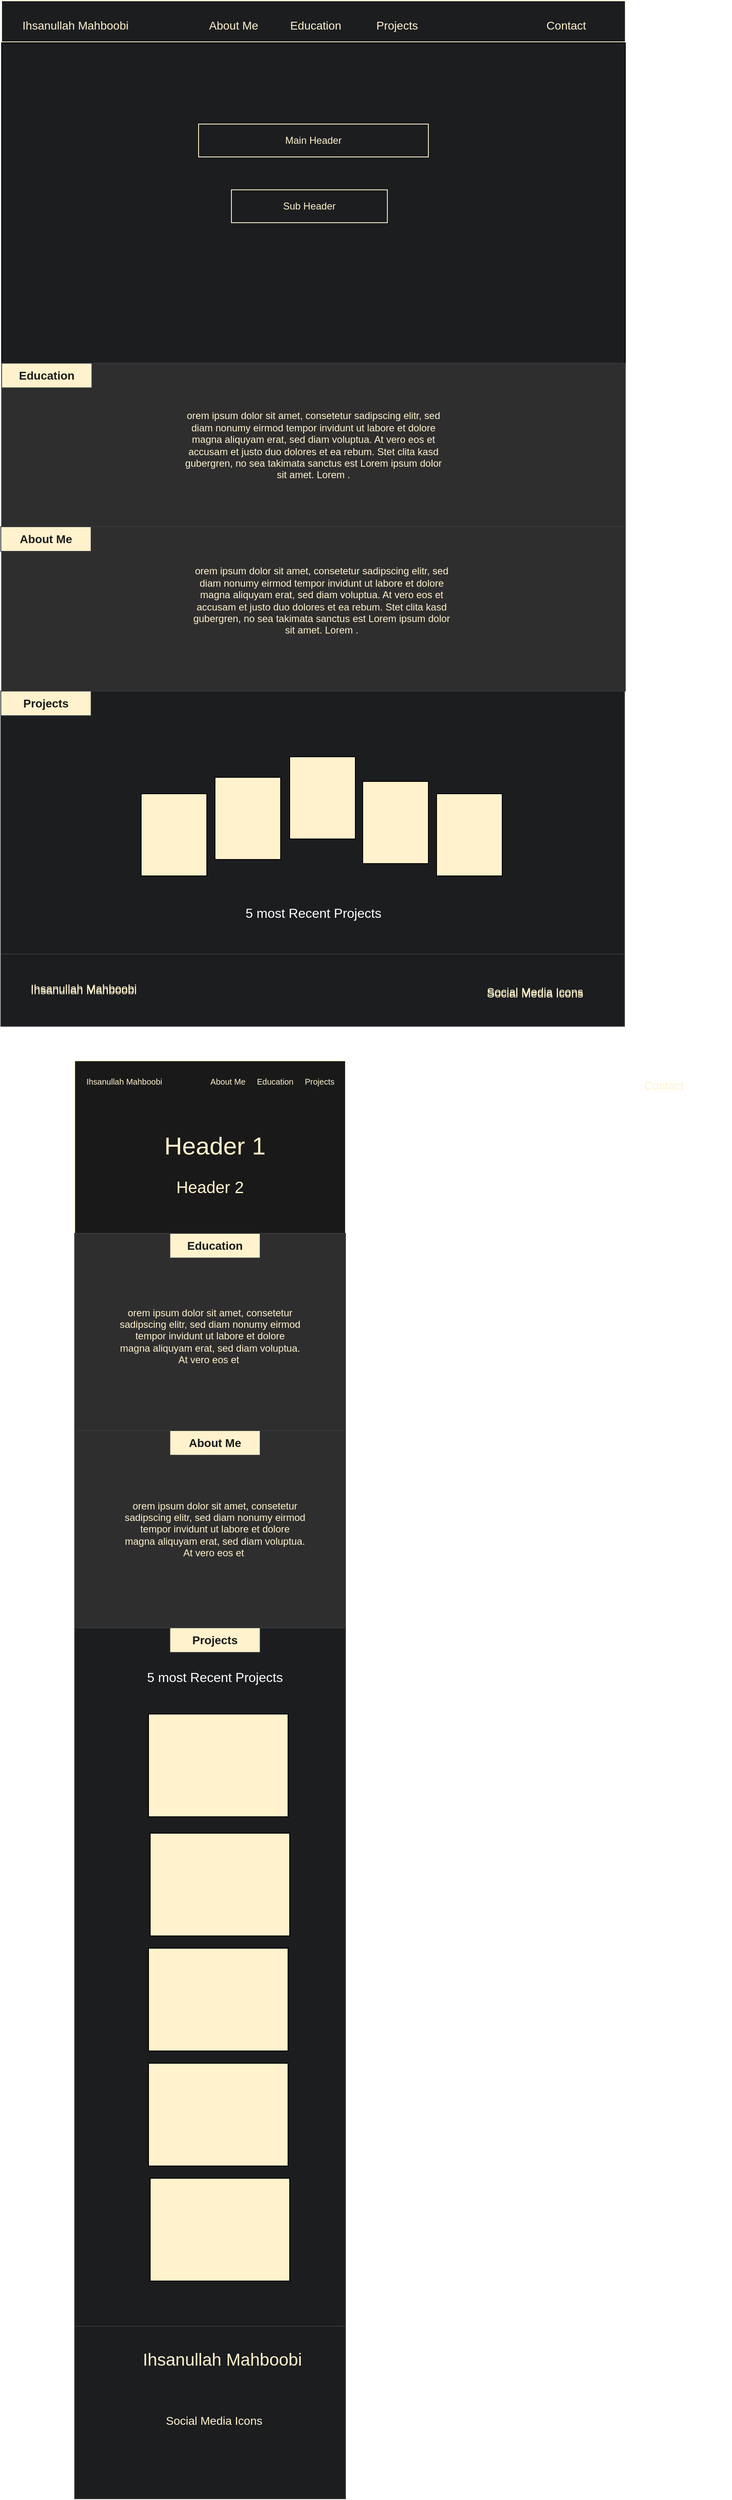 <mxfile version="13.2.3" type="device"><diagram id="80VIFR9QJE83BObLGZN9" name="Page-1"><mxGraphModel dx="942" dy="1661" grid="1" gridSize="10" guides="1" tooltips="1" connect="1" arrows="1" fold="1" page="1" pageScale="1" pageWidth="850" pageHeight="1100" math="0" shadow="0"><root><mxCell id="0"/><mxCell id="1" parent="0"/><mxCell id="jcJdFj84IfHXWKOpxY3B-1" value="" style="rounded=0;whiteSpace=wrap;html=1;fillColor=#1B1D1F;strokeColor=#FFF2CC;fontColor=#333333;" vertex="1" parent="1"><mxGeometry x="31" y="-1100" width="760" height="50" as="geometry"/></mxCell><mxCell id="jcJdFj84IfHXWKOpxY3B-2" value="Ihsanullah Mahboobi" style="rounded=0;whiteSpace=wrap;html=1;fontColor=#FFF2CC;strokeColor=none;fillColor=none;fontSize=14;" vertex="1" parent="1"><mxGeometry x="41" y="-1090" width="160" height="40" as="geometry"/></mxCell><mxCell id="jcJdFj84IfHXWKOpxY3B-3" value="About Me&amp;nbsp; &amp;nbsp; &amp;nbsp; &amp;nbsp; &amp;nbsp; Education&amp;nbsp; &amp;nbsp; &amp;nbsp; &amp;nbsp; &amp;nbsp; &amp;nbsp;Projects" style="rounded=0;whiteSpace=wrap;html=1;fillColor=none;fontColor=#FFF2CC;strokeColor=none;fontSize=14;" vertex="1" parent="1"><mxGeometry x="271" y="-1090" width="280" height="40" as="geometry"/></mxCell><mxCell id="jcJdFj84IfHXWKOpxY3B-4" value="Contact&amp;nbsp;" style="rounded=0;whiteSpace=wrap;html=1;strokeColor=none;fillColor=none;fontColor=#FFF2CC;fontSize=14;" vertex="1" parent="1"><mxGeometry x="641" y="-1090" width="160" height="40" as="geometry"/></mxCell><mxCell id="jcJdFj84IfHXWKOpxY3B-5" value="" style="rounded=0;whiteSpace=wrap;html=1;fillColor=#1B1D1F;labelBackgroundColor=none;" vertex="1" parent="1"><mxGeometry x="31" y="-1049" width="760" height="390" as="geometry"/></mxCell><mxCell id="jcJdFj84IfHXWKOpxY3B-7" value="Main Header" style="rounded=0;whiteSpace=wrap;html=1;fillColor=none;fontColor=#FFF2CC;strokeColor=#FFF2CC;" vertex="1" parent="1"><mxGeometry x="271" y="-950" width="280" height="40" as="geometry"/></mxCell><mxCell id="jcJdFj84IfHXWKOpxY3B-8" value="Sub Header" style="rounded=0;whiteSpace=wrap;html=1;fillColor=none;fontColor=#FFF2CC;strokeColor=#FFF2CC;" vertex="1" parent="1"><mxGeometry x="311" y="-870" width="190" height="40" as="geometry"/></mxCell><mxCell id="jcJdFj84IfHXWKOpxY3B-9" value="" style="rounded=0;whiteSpace=wrap;html=1;strokeColor=#36393d;fillColor=#2E2E2E;" vertex="1" parent="1"><mxGeometry x="31" y="-460" width="760" height="200" as="geometry"/></mxCell><mxCell id="jcJdFj84IfHXWKOpxY3B-10" value="&lt;b style=&quot;font-size: 14px&quot;&gt;&lt;font color=&quot;#1b1d1f&quot; style=&quot;font-size: 14px&quot;&gt;About Me&lt;/font&gt;&lt;/b&gt;" style="rounded=0;whiteSpace=wrap;html=1;strokeColor=#36393d;fillColor=#FFF2CC;fontSize=14;" vertex="1" parent="1"><mxGeometry x="30" y="-460" width="110" height="30" as="geometry"/></mxCell><mxCell id="jcJdFj84IfHXWKOpxY3B-11" value="orem ipsum dolor sit amet, consetetur sadipscing elitr, sed diam nonumy eirmod tempor invidunt ut labore et dolore magna aliquyam erat, sed diam voluptua. At vero eos et accusam et justo duo dolores et ea rebum. Stet clita kasd gubergren, no sea takimata sanctus est Lorem ipsum dolor sit amet. Lorem ." style="text;html=1;strokeColor=none;fillColor=none;align=center;verticalAlign=middle;whiteSpace=wrap;rounded=0;fontColor=#FFF2CC;" vertex="1" parent="1"><mxGeometry x="261" y="-460" width="320" height="180" as="geometry"/></mxCell><mxCell id="jcJdFj84IfHXWKOpxY3B-13" value="" style="rounded=0;whiteSpace=wrap;html=1;strokeColor=#36393d;fillColor=#2E2E2E;" vertex="1" parent="1"><mxGeometry x="31" y="-659" width="760" height="199" as="geometry"/></mxCell><mxCell id="jcJdFj84IfHXWKOpxY3B-14" value="&lt;b style=&quot;font-size: 14px;&quot;&gt;&lt;font style=&quot;font-size: 14px;&quot;&gt;Education&lt;/font&gt;&lt;/b&gt;" style="rounded=0;whiteSpace=wrap;html=1;strokeColor=#36393d;fillColor=#FFF2CC;fontSize=14;fontColor=#191919;" vertex="1" parent="1"><mxGeometry x="31" y="-659" width="110" height="30" as="geometry"/></mxCell><mxCell id="jcJdFj84IfHXWKOpxY3B-15" value="orem ipsum dolor sit amet, consetetur sadipscing elitr, sed diam nonumy eirmod tempor invidunt ut labore et dolore magna aliquyam erat, sed diam voluptua. At vero eos et accusam et justo duo dolores et ea rebum. Stet clita kasd gubergren, no sea takimata sanctus est Lorem ipsum dolor sit amet. Lorem ." style="text;html=1;strokeColor=none;fillColor=none;align=center;verticalAlign=middle;whiteSpace=wrap;rounded=0;fontColor=#FFF2CC;" vertex="1" parent="1"><mxGeometry x="251" y="-649.5" width="320" height="180" as="geometry"/></mxCell><mxCell id="jcJdFj84IfHXWKOpxY3B-29" value="" style="rounded=0;whiteSpace=wrap;html=1;strokeColor=#36393d;fillColor=#1B1D1F;fontColor=#1B1D1F;" vertex="1" parent="1"><mxGeometry x="30" y="60" width="760" height="88" as="geometry"/></mxCell><mxCell id="jcJdFj84IfHXWKOpxY3B-33" value="5 most recent Projects" style="text;html=1;strokeColor=none;fillColor=none;align=center;verticalAlign=middle;whiteSpace=wrap;rounded=0;fontColor=#FFF2CC;fontSize=18;fontStyle=0" vertex="1" parent="1"><mxGeometry x="551" y="-159" width="250" height="50" as="geometry"/></mxCell><mxCell id="jcJdFj84IfHXWKOpxY3B-39" value="Social Media Icons" style="rounded=0;whiteSpace=wrap;html=1;strokeColor=none;fillColor=none;fontSize=14;fontColor=#FFF2CC;" vertex="1" parent="1"><mxGeometry x="561" y="68" width="240" height="80" as="geometry"/></mxCell><mxCell id="jcJdFj84IfHXWKOpxY3B-40" value="Ihsanullah Mahboobi" style="rounded=0;whiteSpace=wrap;html=1;strokeColor=none;fillColor=none;fontSize=14;fontColor=#FFF2CC;" vertex="1" parent="1"><mxGeometry x="31" y="64" width="200" height="80" as="geometry"/></mxCell><mxCell id="jcJdFj84IfHXWKOpxY3B-48" value="" style="rounded=0;whiteSpace=wrap;html=1;strokeColor=#36393d;fillColor=#1B1D1F;" vertex="1" parent="1"><mxGeometry x="30" y="-260" width="760" height="320" as="geometry"/></mxCell><mxCell id="jcJdFj84IfHXWKOpxY3B-49" value="" style="rounded=0;whiteSpace=wrap;html=1;strokeColor=#000000;fillColor=#FFF2CC;fontColor=#FFF2CC;" vertex="1" parent="1"><mxGeometry x="201" y="-135" width="80" height="100" as="geometry"/></mxCell><mxCell id="jcJdFj84IfHXWKOpxY3B-58" value="" style="rounded=0;whiteSpace=wrap;html=1;strokeColor=#000000;fillColor=#FFF2CC;fontColor=#FFF2CC;" vertex="1" parent="1"><mxGeometry x="291" y="-155" width="80" height="100" as="geometry"/></mxCell><mxCell id="jcJdFj84IfHXWKOpxY3B-59" value="" style="rounded=0;whiteSpace=wrap;html=1;strokeColor=#000000;fillColor=#FFF2CC;fontColor=#FFF2CC;" vertex="1" parent="1"><mxGeometry x="382" y="-180" width="80" height="100" as="geometry"/></mxCell><mxCell id="jcJdFj84IfHXWKOpxY3B-60" value="" style="rounded=0;whiteSpace=wrap;html=1;strokeColor=#000000;fillColor=#FFF2CC;fontColor=#FFF2CC;" vertex="1" parent="1"><mxGeometry x="471" y="-150" width="80" height="100" as="geometry"/></mxCell><mxCell id="jcJdFj84IfHXWKOpxY3B-61" value="" style="rounded=0;whiteSpace=wrap;html=1;strokeColor=#000000;fillColor=#FFF2CC;fontColor=#FFF2CC;" vertex="1" parent="1"><mxGeometry x="561" y="-135" width="80" height="100" as="geometry"/></mxCell><mxCell id="jcJdFj84IfHXWKOpxY3B-73" value="&lt;font style=&quot;font-size: 16px;&quot;&gt;5 most Recent Projects&lt;/font&gt;" style="text;html=1;strokeColor=none;fillColor=none;align=center;verticalAlign=middle;whiteSpace=wrap;rounded=0;labelBackgroundColor=none;fontSize=16;fontColor=#FFFFFF;fontStyle=0" vertex="1" parent="1"><mxGeometry x="286" width="250" height="20" as="geometry"/></mxCell><mxCell id="jcJdFj84IfHXWKOpxY3B-17" value="&lt;b style=&quot;font-size: 14px;&quot;&gt;&lt;font style=&quot;font-size: 14px;&quot;&gt;Projects&lt;/font&gt;&lt;/b&gt;" style="rounded=0;whiteSpace=wrap;html=1;strokeColor=#36393d;fillColor=#FFF2CC;fontSize=14;fontColor=#191919;" vertex="1" parent="1"><mxGeometry x="30" y="-260" width="110" height="30" as="geometry"/></mxCell><mxCell id="jcJdFj84IfHXWKOpxY3B-79" value="" style="rounded=0;whiteSpace=wrap;html=1;labelBackgroundColor=none;strokeColor=#FFF2CC;fillColor=#191919;fontSize=16;fontColor=#191919;align=left;" vertex="1" parent="1"><mxGeometry x="120" y="190" width="330" height="1010" as="geometry"/></mxCell><mxCell id="jcJdFj84IfHXWKOpxY3B-80" value="Ihsanullah Mahboobi" style="rounded=0;whiteSpace=wrap;html=1;fontColor=#FFF2CC;strokeColor=none;fillColor=none;fontSize=10;" vertex="1" parent="1"><mxGeometry x="131" y="200" width="99" height="30" as="geometry"/></mxCell><mxCell id="jcJdFj84IfHXWKOpxY3B-81" value="About Me&amp;nbsp; &amp;nbsp; &amp;nbsp;Education&amp;nbsp; &amp;nbsp; &amp;nbsp;Projects" style="rounded=0;whiteSpace=wrap;html=1;fillColor=none;fontColor=#FFF2CC;strokeColor=none;fontSize=10;" vertex="1" parent="1"><mxGeometry x="256" y="200" width="210" height="30" as="geometry"/></mxCell><mxCell id="jcJdFj84IfHXWKOpxY3B-82" value="Contact&amp;nbsp;" style="rounded=0;whiteSpace=wrap;html=1;strokeColor=none;fillColor=none;fontColor=#FFF2CC;fontSize=14;" vertex="1" parent="1"><mxGeometry x="760" y="200" width="160" height="40" as="geometry"/></mxCell><mxCell id="jcJdFj84IfHXWKOpxY3B-88" value="Header 1" style="text;html=1;strokeColor=none;fillColor=none;align=center;verticalAlign=middle;whiteSpace=wrap;rounded=0;labelBackgroundColor=none;fontSize=30;fontColor=#FFF2CC;" vertex="1" parent="1"><mxGeometry x="172" y="280" width="238" height="25" as="geometry"/></mxCell><mxCell id="jcJdFj84IfHXWKOpxY3B-93" value="&lt;font style=&quot;font-size: 20px&quot;&gt;Header 2&lt;/font&gt;" style="text;html=1;strokeColor=none;fillColor=none;align=center;verticalAlign=middle;whiteSpace=wrap;rounded=0;labelBackgroundColor=none;fontSize=30;fontColor=#FFF2CC;" vertex="1" parent="1"><mxGeometry x="125" y="320" width="320" height="40" as="geometry"/></mxCell><mxCell id="jcJdFj84IfHXWKOpxY3B-94" value="" style="rounded=0;whiteSpace=wrap;html=1;strokeColor=#36393d;fillColor=#2E2E2E;" vertex="1" parent="1"><mxGeometry x="120" y="400" width="330" height="240" as="geometry"/></mxCell><mxCell id="jcJdFj84IfHXWKOpxY3B-95" value="&lt;b style=&quot;font-size: 14px;&quot;&gt;&lt;font style=&quot;font-size: 14px;&quot;&gt;Education&lt;/font&gt;&lt;/b&gt;" style="rounded=0;whiteSpace=wrap;html=1;strokeColor=#36393d;fillColor=#FFF2CC;fontSize=14;fontColor=#191919;" vertex="1" parent="1"><mxGeometry x="236" y="400" width="110" height="30" as="geometry"/></mxCell><mxCell id="jcJdFj84IfHXWKOpxY3B-96" value="orem ipsum dolor sit amet, consetetur sadipscing elitr, sed diam nonumy eirmod tempor invidunt ut labore et dolore magna aliquyam erat, sed diam voluptua. At vero eos et&amp;nbsp;" style="text;html=1;strokeColor=none;fillColor=none;align=center;verticalAlign=middle;whiteSpace=wrap;rounded=0;fontColor=#FFF2CC;" vertex="1" parent="1"><mxGeometry x="173.25" y="480" width="223.5" height="89.5" as="geometry"/></mxCell><mxCell id="jcJdFj84IfHXWKOpxY3B-101" value="" style="rounded=0;whiteSpace=wrap;html=1;strokeColor=#36393d;fillColor=#2E2E2E;" vertex="1" parent="1"><mxGeometry x="120" y="640" width="330" height="240" as="geometry"/></mxCell><mxCell id="jcJdFj84IfHXWKOpxY3B-102" value="&lt;b style=&quot;font-size: 14px&quot;&gt;&lt;font style=&quot;font-size: 14px&quot;&gt;About Me&lt;/font&gt;&lt;/b&gt;" style="rounded=0;whiteSpace=wrap;html=1;strokeColor=#36393d;fillColor=#FFF2CC;fontSize=14;fontColor=#191919;" vertex="1" parent="1"><mxGeometry x="236" y="640" width="110" height="30" as="geometry"/></mxCell><mxCell id="jcJdFj84IfHXWKOpxY3B-103" value="orem ipsum dolor sit amet, consetetur sadipscing elitr, sed diam nonumy eirmod tempor invidunt ut labore et dolore magna aliquyam erat, sed diam voluptua. At vero eos et&amp;nbsp;" style="text;html=1;strokeColor=none;fillColor=none;align=center;verticalAlign=middle;whiteSpace=wrap;rounded=0;fontColor=#FFF2CC;" vertex="1" parent="1"><mxGeometry x="179.25" y="715.25" width="223.5" height="89.5" as="geometry"/></mxCell><mxCell id="jcJdFj84IfHXWKOpxY3B-104" value="" style="rounded=0;whiteSpace=wrap;html=1;strokeColor=#36393d;fillColor=#1B1D1F;" vertex="1" parent="1"><mxGeometry x="120" y="880" width="330" height="850" as="geometry"/></mxCell><mxCell id="jcJdFj84IfHXWKOpxY3B-105" value="" style="rounded=0;whiteSpace=wrap;html=1;strokeColor=#000000;fillColor=#FFF2CC;fontColor=#FFF2CC;" vertex="1" parent="1"><mxGeometry x="210" y="985" width="170" height="125" as="geometry"/></mxCell><mxCell id="jcJdFj84IfHXWKOpxY3B-110" value="&lt;font style=&quot;font-size: 16px;&quot;&gt;5 most Recent Projects&lt;/font&gt;" style="text;html=1;strokeColor=none;fillColor=none;align=center;verticalAlign=middle;whiteSpace=wrap;rounded=0;labelBackgroundColor=none;fontSize=16;fontColor=#FFFFFF;fontStyle=0" vertex="1" parent="1"><mxGeometry x="166" y="930" width="250" height="20" as="geometry"/></mxCell><mxCell id="jcJdFj84IfHXWKOpxY3B-111" value="&lt;b style=&quot;font-size: 14px;&quot;&gt;&lt;font style=&quot;font-size: 14px;&quot;&gt;Projects&lt;/font&gt;&lt;/b&gt;" style="rounded=0;whiteSpace=wrap;html=1;strokeColor=#36393d;fillColor=#FFF2CC;fontSize=14;fontColor=#191919;" vertex="1" parent="1"><mxGeometry x="236" y="880" width="110" height="30" as="geometry"/></mxCell><mxCell id="jcJdFj84IfHXWKOpxY3B-112" value="" style="rounded=0;whiteSpace=wrap;html=1;strokeColor=#000000;fillColor=#FFF2CC;fontColor=#FFF2CC;" vertex="1" parent="1"><mxGeometry x="212" y="1130" width="170" height="125" as="geometry"/></mxCell><mxCell id="jcJdFj84IfHXWKOpxY3B-113" value="" style="rounded=0;whiteSpace=wrap;html=1;strokeColor=#000000;fillColor=#FFF2CC;fontColor=#FFF2CC;" vertex="1" parent="1"><mxGeometry x="210" y="1270" width="170" height="125" as="geometry"/></mxCell><mxCell id="jcJdFj84IfHXWKOpxY3B-114" value="" style="rounded=0;whiteSpace=wrap;html=1;strokeColor=#000000;fillColor=#FFF2CC;fontColor=#FFF2CC;" vertex="1" parent="1"><mxGeometry x="210" y="1410" width="170" height="125" as="geometry"/></mxCell><mxCell id="jcJdFj84IfHXWKOpxY3B-115" value="" style="rounded=0;whiteSpace=wrap;html=1;strokeColor=#000000;fillColor=#FFF2CC;fontColor=#FFF2CC;" vertex="1" parent="1"><mxGeometry x="212" y="1550" width="170" height="125" as="geometry"/></mxCell><mxCell id="jcJdFj84IfHXWKOpxY3B-116" value="Social Media Icons" style="rounded=0;whiteSpace=wrap;html=1;strokeColor=none;fillColor=none;fontSize=14;fontColor=#FFF2CC;" vertex="1" parent="1"><mxGeometry x="561" y="66" width="240" height="80" as="geometry"/></mxCell><mxCell id="jcJdFj84IfHXWKOpxY3B-117" value="Ihsanullah Mahboobi" style="rounded=0;whiteSpace=wrap;html=1;strokeColor=none;fillColor=none;fontSize=14;fontColor=#FFF2CC;" vertex="1" parent="1"><mxGeometry x="31" y="62" width="200" height="80" as="geometry"/></mxCell><mxCell id="jcJdFj84IfHXWKOpxY3B-118" value="" style="rounded=0;whiteSpace=wrap;html=1;strokeColor=#36393d;fillColor=#1B1D1F;fontColor=#1B1D1F;" vertex="1" parent="1"><mxGeometry x="120" y="1730" width="330" height="210" as="geometry"/></mxCell><mxCell id="jcJdFj84IfHXWKOpxY3B-119" value="Social Media Icons" style="rounded=0;whiteSpace=wrap;html=1;strokeColor=none;fillColor=none;fontSize=14;fontColor=#FFF2CC;" vertex="1" parent="1"><mxGeometry x="170" y="1805" width="240" height="80" as="geometry"/></mxCell><mxCell id="jcJdFj84IfHXWKOpxY3B-120" value="Ihsanullah Mahboobi" style="rounded=0;whiteSpace=wrap;html=1;strokeColor=none;fillColor=none;fontSize=21;fontColor=#FFF2CC;" vertex="1" parent="1"><mxGeometry x="200" y="1730" width="200" height="80" as="geometry"/></mxCell></root></mxGraphModel></diagram></mxfile>